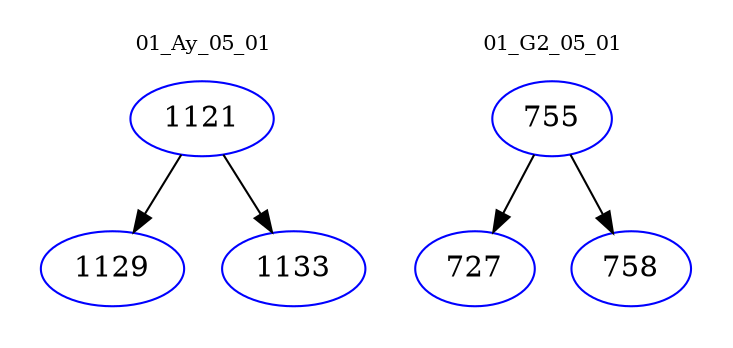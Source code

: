 digraph{
subgraph cluster_0 {
color = white
label = "01_Ay_05_01";
fontsize=10;
T0_1121 [label="1121", color="blue"]
T0_1121 -> T0_1129 [color="black"]
T0_1129 [label="1129", color="blue"]
T0_1121 -> T0_1133 [color="black"]
T0_1133 [label="1133", color="blue"]
}
subgraph cluster_1 {
color = white
label = "01_G2_05_01";
fontsize=10;
T1_755 [label="755", color="blue"]
T1_755 -> T1_727 [color="black"]
T1_727 [label="727", color="blue"]
T1_755 -> T1_758 [color="black"]
T1_758 [label="758", color="blue"]
}
}
